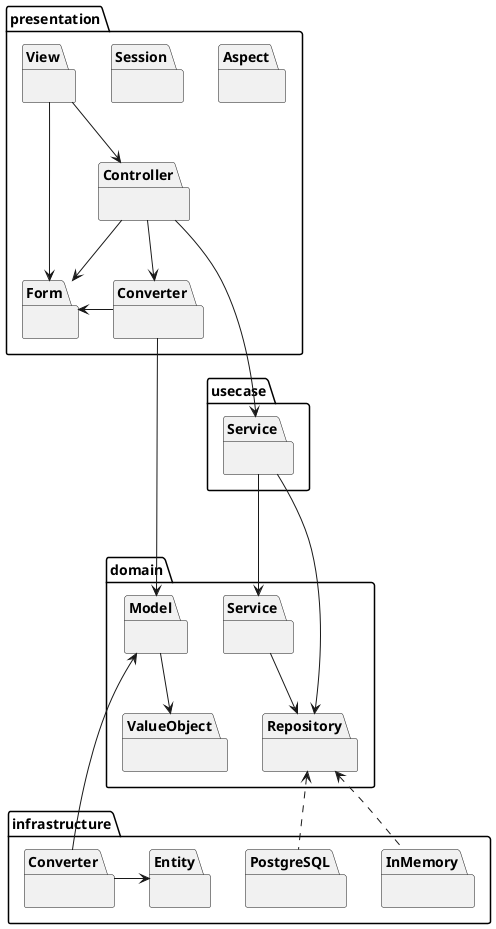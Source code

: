 @startuml

package presentation {
   	package Controller as p_ctl {

   	}
   	package Aspect as p_asp {

   	}
   	package Session as p_ssn {

   	}
   	package View as p_vw {

   	}
   	package Form as p_fm {

   	}
   	package Converter as p_cvtr {

   	}
}

package domain {
	package ValueObject as d_vo {

   	}

   	package Service as d_svc {

   	}

   	package Repository as d_rp {

    }

    package Model as d_mdl {

    }

}

package infrastructure {
   	package InMemory as i_im {

   	}
	package PostgreSQL as i_pgsql {

   	}
	package Entity as i_ety {

   	}
   	package Converter as i_cvtr {

   	}
}

package usecase {
    package Service as u_svc {

    }
}


/' プレゼンテーション層の依存関係 '/
p_vw --> p_ctl
p_vw --> p_fm
p_ctl --> p_fm
p_ctl --> p_cvtr
p_cvtr -> p_fm
p_cvtr --> d_mdl
p_ctl ---> u_svc
u_svc ---> d_rp
u_svc ---> d_svc
d_svc --> d_rp
d_mdl --> d_vo
d_rp <.. i_im
d_rp <.. i_pgsql
i_cvtr ---> d_mdl
i_cvtr -> i_ety

@enduml